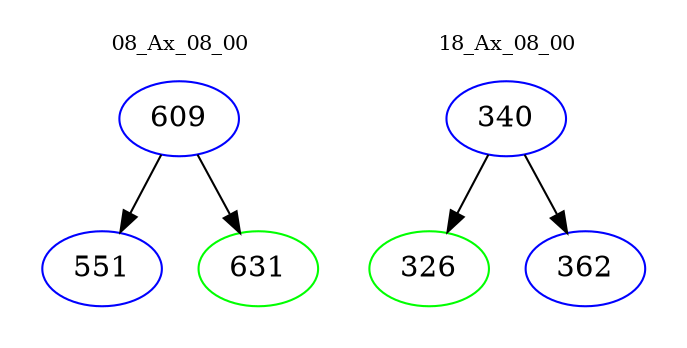 digraph{
subgraph cluster_0 {
color = white
label = "08_Ax_08_00";
fontsize=10;
T0_609 [label="609", color="blue"]
T0_609 -> T0_551 [color="black"]
T0_551 [label="551", color="blue"]
T0_609 -> T0_631 [color="black"]
T0_631 [label="631", color="green"]
}
subgraph cluster_1 {
color = white
label = "18_Ax_08_00";
fontsize=10;
T1_340 [label="340", color="blue"]
T1_340 -> T1_326 [color="black"]
T1_326 [label="326", color="green"]
T1_340 -> T1_362 [color="black"]
T1_362 [label="362", color="blue"]
}
}
